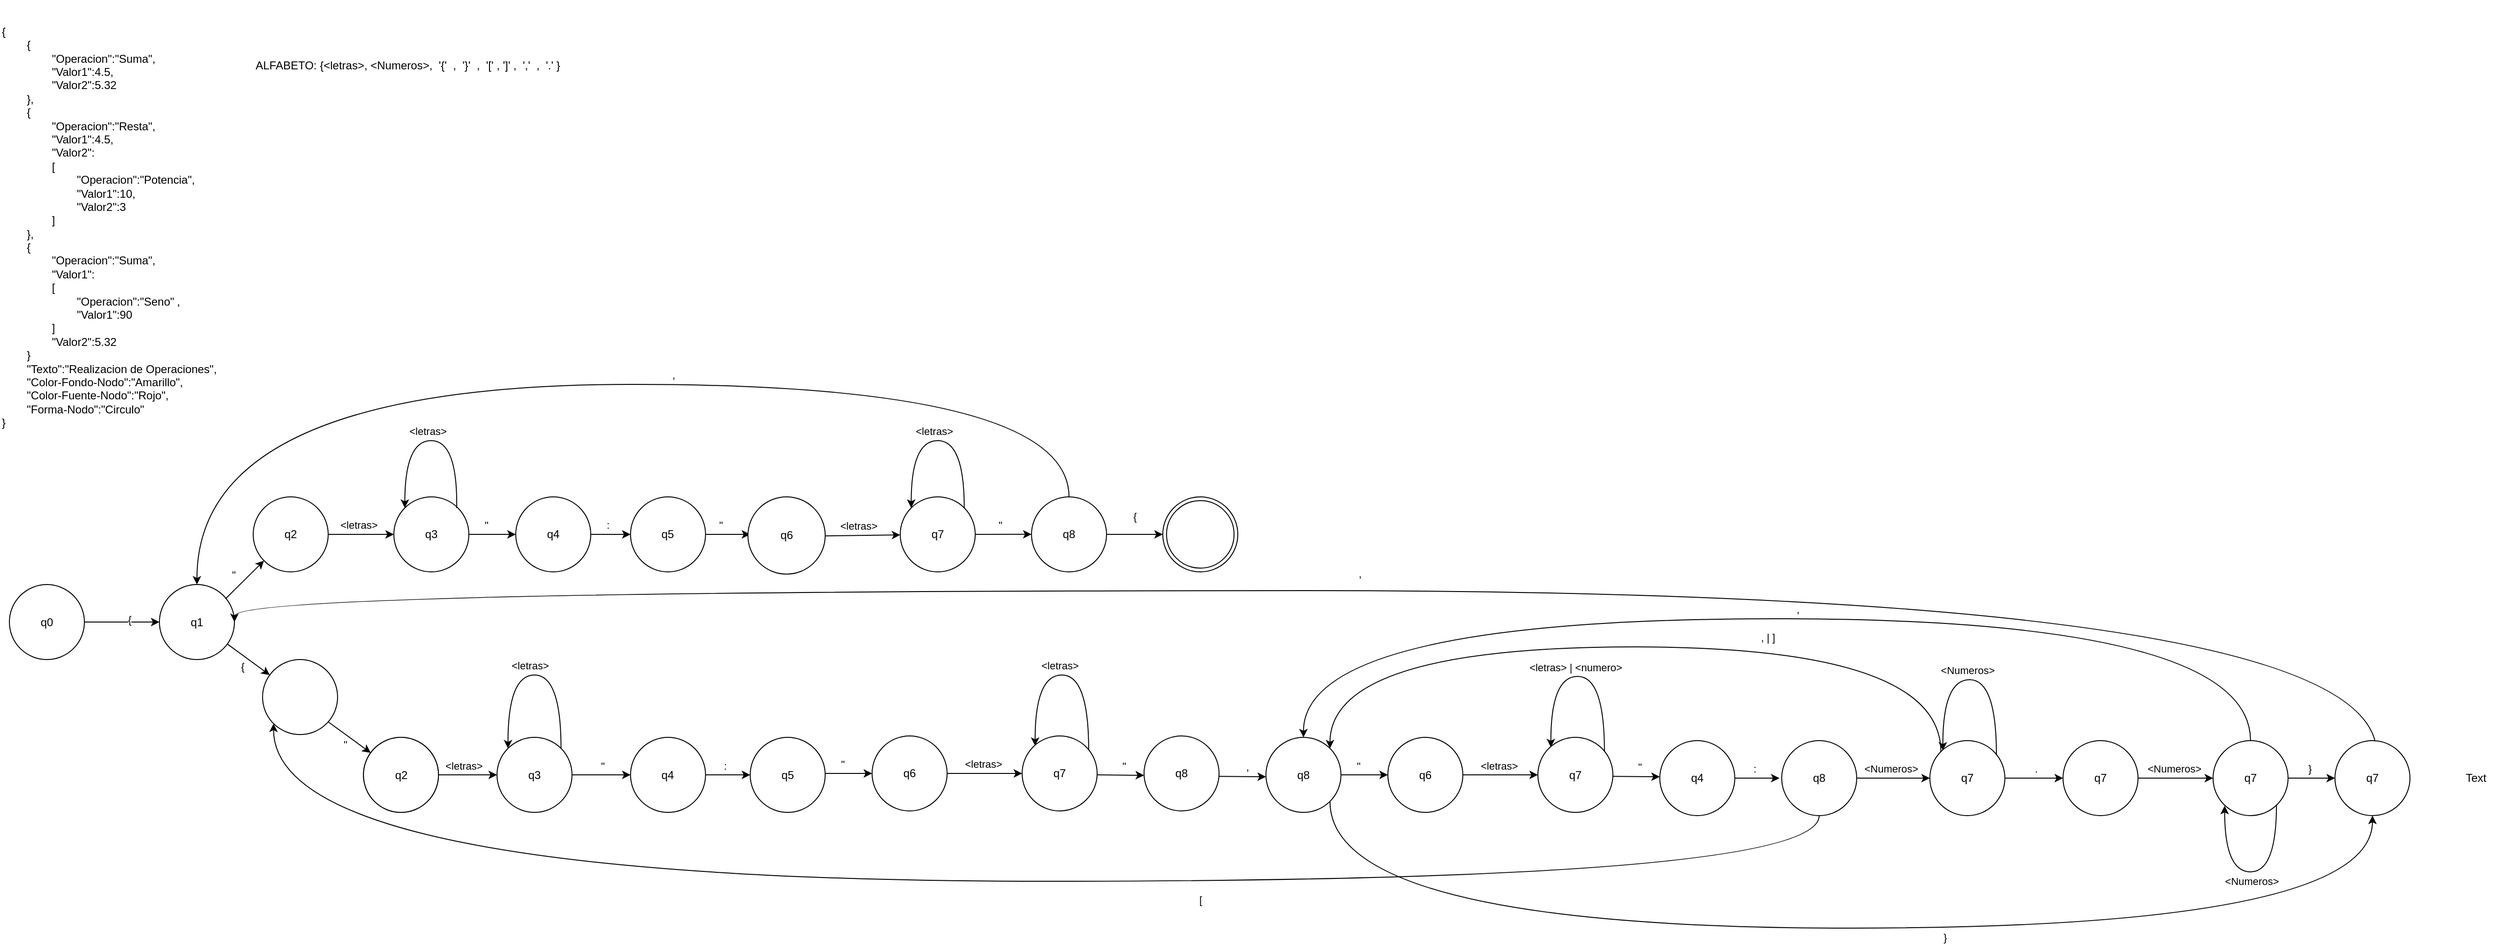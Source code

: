<mxfile version="20.8.16" type="device"><diagram name="Página-1" id="xeFmWlJCHgh3-WIHsxpO"><mxGraphModel dx="1448" dy="1743" grid="1" gridSize="10" guides="1" tooltips="1" connect="1" arrows="1" fold="1" page="1" pageScale="1" pageWidth="1169" pageHeight="827" math="0" shadow="0"><root><mxCell id="0"/><mxCell id="1" parent="0"/><mxCell id="5MaRtSb1Wr8OLi6XOgPJ-1" value="&lt;br role=&quot;presentation&quot;&gt;&lt;span dir=&quot;ltr&quot; role=&quot;presentation&quot; style=&quot;left: 36.69%; top: 42.59%; font-size: calc(var(--scale-factor)*11.52px); font-family: sans-serif;&quot;&gt;{&lt;/span&gt;&lt;br role=&quot;presentation&quot;&gt;&lt;span dir=&quot;ltr&quot; role=&quot;presentation&quot; style=&quot;left: 38.42%; top: 44.53%; font-size: calc(var(--scale-factor)*11.52px); font-family: sans-serif;&quot;&gt;&lt;span style=&quot;white-space: pre;&quot;&gt;&#9;&lt;/span&gt;{&lt;br&gt;&lt;/span&gt;&lt;span dir=&quot;ltr&quot; role=&quot;presentation&quot; style=&quot;left: 38.99%; top: 44.53%; font-size: calc(var(--scale-factor)*11.52px); font-family: sans-serif; transform: scaleX(0.819);&quot;&gt;&lt;span style=&quot;white-space: pre;&quot;&gt;&#9;&lt;/span&gt;&lt;span style=&quot;white-space: pre;&quot;&gt;&#9;&lt;/span&gt;&quot;Operacion&quot;:&quot;Suma&quot;,&lt;/span&gt;&lt;br role=&quot;presentation&quot;&gt;&lt;span dir=&quot;ltr&quot; role=&quot;presentation&quot; style=&quot;left: 38.4%; top: 46.45%; font-size: calc(var(--scale-factor)*11.52px); font-family: sans-serif; transform: scaleX(0.83);&quot;&gt;&lt;span style=&quot;white-space: pre;&quot;&gt;&#9;&lt;/span&gt;&lt;span style=&quot;white-space: pre;&quot;&gt;&#9;&lt;/span&gt;&quot;Valor1&quot;:4.5,&lt;/span&gt;&lt;br role=&quot;presentation&quot;&gt;&lt;span dir=&quot;ltr&quot; role=&quot;presentation&quot; style=&quot;left: 38.4%; top: 48.39%; font-size: calc(var(--scale-factor)*11.52px); font-family: sans-serif; transform: scaleX(0.827);&quot;&gt;&lt;span style=&quot;white-space: pre;&quot;&gt;&#9;&lt;/span&gt;&lt;span style=&quot;white-space: pre;&quot;&gt;&#9;&lt;/span&gt;&quot;Valor2&quot;:5.32&lt;br&gt;&lt;/span&gt;&lt;span dir=&quot;ltr&quot; role=&quot;presentation&quot; style=&quot;left: 48.75%; top: 48.39%; font-size: calc(var(--scale-factor)*11.52px); font-family: sans-serif; transform: scaleX(0.59);&quot;&gt;&lt;span style=&quot;white-space: pre;&quot;&gt;&#9;&lt;/span&gt;},&lt;/span&gt;&lt;br role=&quot;presentation&quot;&gt;&lt;span dir=&quot;ltr&quot; role=&quot;presentation&quot; style=&quot;left: 38.42%; top: 50.32%; font-size: calc(var(--scale-factor)*11.52px); font-family: sans-serif;&quot;&gt;&lt;span style=&quot;white-space: pre;&quot;&gt;&#9;&lt;/span&gt;{&lt;br&gt;&lt;/span&gt;&lt;span dir=&quot;ltr&quot; role=&quot;presentation&quot; style=&quot;left: 38.99%; top: 50.32%; font-size: calc(var(--scale-factor)*11.52px); font-family: sans-serif; transform: scaleX(0.824);&quot;&gt;&lt;span style=&quot;white-space: pre;&quot;&gt;&#9;&lt;/span&gt;&lt;span style=&quot;white-space: pre;&quot;&gt;&#9;&lt;/span&gt;&quot;Operacion&quot;:&quot;Resta&quot;,&lt;/span&gt;&lt;br role=&quot;presentation&quot;&gt;&lt;span dir=&quot;ltr&quot; role=&quot;presentation&quot; style=&quot;left: 38.4%; top: 52.26%; font-size: calc(var(--scale-factor)*11.52px); font-family: sans-serif; transform: scaleX(0.83);&quot;&gt;&lt;span style=&quot;white-space: pre;&quot;&gt;&#9;&lt;/span&gt;&lt;span style=&quot;white-space: pre;&quot;&gt;&#9;&lt;/span&gt;&quot;Valor1&quot;:4.5,&lt;/span&gt;&lt;br role=&quot;presentation&quot;&gt;&lt;span dir=&quot;ltr&quot; role=&quot;presentation&quot; style=&quot;left: 38.4%; top: 54.18%; font-size: calc(var(--scale-factor)*11.52px); font-family: sans-serif; transform: scaleX(0.843);&quot;&gt;&lt;span style=&quot;white-space: pre;&quot;&gt;&#9;&lt;/span&gt;&lt;span style=&quot;white-space: pre;&quot;&gt;&#9;&lt;/span&gt;&quot;Valor2&quot;:&lt;br&gt;&lt;/span&gt;&lt;span dir=&quot;ltr&quot; role=&quot;presentation&quot; style=&quot;left: 45.42%; top: 54.18%; font-size: calc(var(--scale-factor)*11.52px); font-family: sans-serif;&quot;&gt;&lt;span style=&quot;white-space: pre;&quot;&gt;&#9;&lt;/span&gt;&lt;span style=&quot;white-space: pre;&quot;&gt;&#9;&lt;/span&gt;[&lt;/span&gt;&lt;br role=&quot;presentation&quot;&gt;&lt;span dir=&quot;ltr&quot; role=&quot;presentation&quot; style=&quot;left: 40.11%; top: 56.12%; font-size: calc(var(--scale-factor)*11.52px); font-family: sans-serif; transform: scaleX(0.827);&quot;&gt;&lt;span style=&quot;white-space: pre;&quot;&gt;&#9;&lt;/span&gt;&lt;span style=&quot;white-space: pre;&quot;&gt;&#9;&lt;span style=&quot;white-space: pre;&quot;&gt;&#9;&lt;/span&gt;&lt;/span&gt;&quot;Operacion&quot;:&quot;&lt;/span&gt;&lt;span dir=&quot;ltr&quot; role=&quot;presentation&quot; style=&quot;left: 50.79%; top: 56.12%; font-size: calc(var(--scale-factor)*11.52px); font-family: sans-serif; transform: scaleX(0.826);&quot;&gt;Potencia&lt;/span&gt;&lt;span dir=&quot;ltr&quot; role=&quot;presentation&quot; style=&quot;left: 57.42%; top: 56.12%; font-size: calc(var(--scale-factor)*11.52px); font-family: sans-serif;&quot;&gt;&quot;,&lt;/span&gt;&lt;br role=&quot;presentation&quot;&gt;&lt;span dir=&quot;ltr&quot; role=&quot;presentation&quot; style=&quot;left: 40.11%; top: 58.05%; font-size: calc(var(--scale-factor)*11.52px); font-family: sans-serif; transform: scaleX(0.843);&quot;&gt;&lt;span style=&quot;white-space: pre;&quot;&gt;&#9;&lt;/span&gt;&lt;span style=&quot;white-space: pre;&quot;&gt;&#9;&lt;span style=&quot;white-space: pre;&quot;&gt;&#9;&lt;/span&gt;&lt;/span&gt;&quot;Valor1&quot;:&lt;/span&gt;&lt;span dir=&quot;ltr&quot; role=&quot;presentation&quot; style=&quot;left: 47.11%; top: 58.05%; font-size: calc(var(--scale-factor)*11.52px); font-family: sans-serif; transform: scaleX(0.8);&quot;&gt;10,&lt;/span&gt;&lt;br role=&quot;presentation&quot;&gt;&lt;span dir=&quot;ltr&quot; role=&quot;presentation&quot; style=&quot;left: 40.11%; top: 59.98%; font-size: calc(var(--scale-factor)*11.52px); font-family: sans-serif; transform: scaleX(0.836);&quot;&gt;&lt;span style=&quot;white-space: pre;&quot;&gt;&#9;&lt;/span&gt;&lt;span style=&quot;white-space: pre;&quot;&gt;&#9;&lt;span style=&quot;white-space: pre;&quot;&gt;&#9;&lt;/span&gt;&lt;/span&gt;&quot;Valor2&quot;:3&lt;/span&gt;&lt;br role=&quot;presentation&quot;&gt;&lt;span dir=&quot;ltr&quot; role=&quot;presentation&quot; style=&quot;left: 38.42%; top: 61.91%; font-size: calc(var(--scale-factor)*11.52px); font-family: sans-serif;&quot;&gt;&lt;span style=&quot;white-space: pre;&quot;&gt;&#9;&lt;/span&gt;&lt;span style=&quot;white-space: pre;&quot;&gt;&#9;&lt;/span&gt;]&lt;br&gt;&lt;/span&gt;&lt;span dir=&quot;ltr&quot; role=&quot;presentation&quot; style=&quot;left: 38.99%; top: 61.91%; font-size: calc(var(--scale-factor)*11.52px); font-family: sans-serif; transform: scaleX(0.59);&quot;&gt;&lt;span style=&quot;white-space: pre;&quot;&gt;&#9;&lt;/span&gt;},&lt;/span&gt;&lt;br role=&quot;presentation&quot;&gt;&lt;span dir=&quot;ltr&quot; role=&quot;presentation&quot; style=&quot;left: 38.5%; top: 63.85%; font-size: calc(var(--scale-factor)*11.52px); font-family: sans-serif;&quot;&gt;&lt;span style=&quot;white-space: pre;&quot;&gt;&#9;&lt;/span&gt;{&lt;br&gt;&lt;/span&gt;&lt;span dir=&quot;ltr&quot; role=&quot;presentation&quot; style=&quot;left: 39.07%; top: 63.85%; font-size: calc(var(--scale-factor)*11.52px); font-family: sans-serif;&quot;&gt;&lt;span style=&quot;white-space: pre;&quot;&gt;&#9;&lt;/span&gt;&lt;span style=&quot;white-space: pre;&quot;&gt;&#9;&lt;/span&gt;&quot;&lt;/span&gt;&lt;span dir=&quot;ltr&quot; role=&quot;presentation&quot; style=&quot;left: 39.83%; top: 63.85%; font-size: calc(var(--scale-factor)*11.52px); font-family: sans-serif; transform: scaleX(0.816);&quot;&gt;Operacion&quot;:&quot;Suma&quot;,&lt;/span&gt;&lt;br role=&quot;presentation&quot;&gt;&lt;span dir=&quot;ltr&quot; role=&quot;presentation&quot; style=&quot;left: 38.4%; top: 65.77%; font-size: calc(var(--scale-factor)*11.52px); font-family: sans-serif; transform: scaleX(0.843);&quot;&gt;&lt;span style=&quot;white-space: pre;&quot;&gt;&#9;&lt;span style=&quot;white-space: pre;&quot;&gt;&#9;&lt;/span&gt;&lt;/span&gt;&quot;Valor1&quot;:&lt;br&gt;&lt;/span&gt;&lt;span dir=&quot;ltr&quot; role=&quot;presentation&quot; style=&quot;left: 45.42%; top: 65.77%; font-size: calc(var(--scale-factor)*11.52px); font-family: sans-serif;&quot;&gt;&lt;span style=&quot;white-space: pre;&quot;&gt;&#9;&lt;/span&gt;&lt;span style=&quot;white-space: pre;&quot;&gt;&#9;&lt;/span&gt;[&lt;/span&gt;&lt;br role=&quot;presentation&quot;&gt;&lt;span dir=&quot;ltr&quot; role=&quot;presentation&quot; style=&quot;left: 40.11%; top: 67.71%; font-size: calc(var(--scale-factor)*11.52px); font-family: sans-serif; transform: scaleX(0.827);&quot;&gt;&lt;span style=&quot;white-space: pre;&quot;&gt;&#9;&lt;/span&gt;&lt;span style=&quot;white-space: pre;&quot;&gt;&#9;&lt;span style=&quot;white-space: pre;&quot;&gt;&#9;&lt;/span&gt;&lt;/span&gt;&quot;Operacion&quot;:&quot;&lt;/span&gt;&lt;span dir=&quot;ltr&quot; role=&quot;presentation&quot; style=&quot;left: 50.79%; top: 67.71%; font-size: calc(var(--scale-factor)*11.52px); font-family: sans-serif; transform: scaleX(0.805);&quot;&gt;Seno&lt;/span&gt;&lt;span dir=&quot;ltr&quot; role=&quot;presentation&quot; style=&quot;left: 54.58%; top: 67.71%; font-size: calc(var(--scale-factor)*11.52px); font-family: sans-serif;&quot;&gt;&quot;&lt;span style=&quot;white-space: pre;&quot;&gt;&#9;&lt;/span&gt;,&lt;/span&gt;&lt;br role=&quot;presentation&quot;&gt;&lt;span dir=&quot;ltr&quot; role=&quot;presentation&quot; style=&quot;left: 40.11%; top: 69.64%; font-size: calc(var(--scale-factor)*11.52px); font-family: sans-serif; transform: scaleX(0.843);&quot;&gt;&lt;span style=&quot;white-space: pre;&quot;&gt;&#9;&lt;/span&gt;&lt;span style=&quot;white-space: pre;&quot;&gt;&#9;&lt;span style=&quot;white-space: pre;&quot;&gt;&#9;&lt;/span&gt;&lt;/span&gt;&quot;Valor1&quot;:&lt;/span&gt;&lt;span dir=&quot;ltr&quot; role=&quot;presentation&quot; style=&quot;left: 47.11%; top: 69.64%; font-size: calc(var(--scale-factor)*11.52px); font-family: sans-serif; transform: scaleX(0.8);&quot;&gt;90&lt;/span&gt;&lt;br role=&quot;presentation&quot;&gt;&lt;span dir=&quot;ltr&quot; role=&quot;presentation&quot; style=&quot;left: 38.42%; top: 71.58%; font-size: calc(var(--scale-factor)*11.52px); font-family: sans-serif;&quot;&gt;&lt;span style=&quot;white-space: pre;&quot;&gt;&#9;&lt;/span&gt;&lt;span style=&quot;white-space: pre;&quot;&gt;&#9;&lt;/span&gt;]&lt;/span&gt;&lt;br role=&quot;presentation&quot;&gt;&lt;span dir=&quot;ltr&quot; role=&quot;presentation&quot; style=&quot;left: 38.4%; top: 73.5%; font-size: calc(var(--scale-factor)*11.52px); font-family: sans-serif; transform: scaleX(0.827);&quot;&gt;&lt;span style=&quot;white-space: pre;&quot;&gt;&#9;&lt;/span&gt;&lt;span style=&quot;white-space: pre;&quot;&gt;&#9;&lt;/span&gt;&quot;Valor2&quot;:5.32&lt;br&gt;&lt;/span&gt;&lt;span dir=&quot;ltr&quot; role=&quot;presentation&quot; style=&quot;left: 48.75%; top: 73.5%; font-size: calc(var(--scale-factor)*11.52px); font-family: sans-serif;&quot;&gt;&lt;span style=&quot;white-space: pre;&quot;&gt;&#9;&lt;/span&gt;}&lt;/span&gt;&lt;br role=&quot;presentation&quot;&gt;&lt;span dir=&quot;ltr&quot; role=&quot;presentation&quot; style=&quot;left: 38.4%; top: 75.44%; font-size: calc(var(--scale-factor)*11.52px); font-family: sans-serif; transform: scaleX(0.82);&quot;&gt;&lt;span style=&quot;white-space: pre;&quot;&gt;&#9;&lt;/span&gt;&quot;Texto&quot;:&quot;Realizacion de Operaciones&quot;,&lt;/span&gt;&lt;br role=&quot;presentation&quot;&gt;&lt;span dir=&quot;ltr&quot; role=&quot;presentation&quot; style=&quot;left: 38.4%; top: 77.37%; font-size: calc(var(--scale-factor)*11.52px); font-family: sans-serif; transform: scaleX(0.835);&quot;&gt;&lt;span style=&quot;white-space: pre;&quot;&gt;&#9;&lt;/span&gt;&quot;Color&lt;/span&gt;&lt;span dir=&quot;ltr&quot; role=&quot;presentation&quot; style=&quot;left: 43.24%; top: 77.37%; font-size: calc(var(--scale-factor)*11.52px); font-family: sans-serif;&quot;&gt;-&lt;/span&gt;&lt;span dir=&quot;ltr&quot; role=&quot;presentation&quot; style=&quot;left: 43.81%; top: 77.37%; font-size: calc(var(--scale-factor)*11.52px); font-family: sans-serif; transform: scaleX(0.844);&quot;&gt;Fondo&lt;/span&gt;&lt;span dir=&quot;ltr&quot; role=&quot;presentation&quot; style=&quot;left: 48.64%; top: 77.37%; font-size: calc(var(--scale-factor)*11.52px); font-family: sans-serif;&quot;&gt;-&lt;/span&gt;&lt;span dir=&quot;ltr&quot; role=&quot;presentation&quot; style=&quot;left: 49.2%; top: 77.37%; font-size: calc(var(--scale-factor)*11.52px); font-family: sans-serif; transform: scaleX(0.839);&quot;&gt;Nodo&quot;:&quot;Amarillo&quot;,&lt;/span&gt;&lt;br role=&quot;presentation&quot;&gt;&lt;span dir=&quot;ltr&quot; role=&quot;presentation&quot; style=&quot;left: 38.4%; top: 79.31%; font-size: calc(var(--scale-factor)*11.52px); font-family: sans-serif; transform: scaleX(0.835);&quot;&gt;&lt;span style=&quot;white-space: pre;&quot;&gt;&#9;&lt;/span&gt;&quot;Color&lt;/span&gt;&lt;span dir=&quot;ltr&quot; role=&quot;presentation&quot; style=&quot;left: 43.24%; top: 79.31%; font-size: calc(var(--scale-factor)*11.52px); font-family: sans-serif;&quot;&gt;-&lt;/span&gt;&lt;span dir=&quot;ltr&quot; role=&quot;presentation&quot; style=&quot;left: 43.81%; top: 79.31%; font-size: calc(var(--scale-factor)*11.52px); font-family: sans-serif; transform: scaleX(0.83);&quot;&gt;Fuente&lt;/span&gt;&lt;span dir=&quot;ltr&quot; role=&quot;presentation&quot; style=&quot;left: 49.15%; top: 79.31%; font-size: calc(var(--scale-factor)*11.52px); font-family: sans-serif;&quot;&gt;-&lt;/span&gt;&lt;span dir=&quot;ltr&quot; role=&quot;presentation&quot; style=&quot;left: 49.71%; top: 79.31%; font-size: calc(var(--scale-factor)*11.52px); font-family: sans-serif; transform: scaleX(0.851);&quot;&gt;Nodo&quot;:&quot;Rojo&quot;,&lt;/span&gt;&lt;br role=&quot;presentation&quot;&gt;&lt;span dir=&quot;ltr&quot; role=&quot;presentation&quot; style=&quot;left: 38.4%; top: 81.23%; font-size: calc(var(--scale-factor)*11.52px); font-family: sans-serif; transform: scaleX(0.84);&quot;&gt;&lt;span style=&quot;white-space: pre;&quot;&gt;&#9;&lt;/span&gt;&quot;Forma&lt;/span&gt;&lt;span dir=&quot;ltr&quot; role=&quot;presentation&quot; style=&quot;left: 44.09%; top: 81.23%; font-size: calc(var(--scale-factor)*11.52px); font-family: sans-serif;&quot;&gt;-&lt;/span&gt;&lt;span dir=&quot;ltr&quot; role=&quot;presentation&quot; style=&quot;left: 44.66%; top: 81.23%; font-size: calc(var(--scale-factor)*11.52px); font-family: sans-serif; transform: scaleX(0.836);&quot;&gt;Nodo&quot;:&quot;Circulo&quot;&lt;/span&gt;&lt;br role=&quot;presentation&quot;&gt;&lt;span dir=&quot;ltr&quot; role=&quot;presentation&quot; style=&quot;left: 36.69%; top: 85.09%; font-size: calc(var(--scale-factor)*11.52px); font-family: sans-serif;&quot;&gt;}&lt;/span&gt;" style="text;html=1;strokeColor=none;fillColor=none;align=left;verticalAlign=middle;whiteSpace=wrap;rounded=0;" vertex="1" parent="1"><mxGeometry x="10" y="-240" width="360" height="470" as="geometry"/></mxCell><mxCell id="5MaRtSb1Wr8OLi6XOgPJ-4" style="edgeStyle=orthogonalEdgeStyle;rounded=0;orthogonalLoop=1;jettySize=auto;html=1;exitX=1;exitY=0.5;exitDx=0;exitDy=0;entryX=0;entryY=0.5;entryDx=0;entryDy=0;" edge="1" parent="1" source="5MaRtSb1Wr8OLi6XOgPJ-2" target="5MaRtSb1Wr8OLi6XOgPJ-3"><mxGeometry relative="1" as="geometry"><Array as="points"><mxPoint x="100" y="423.54"/></Array></mxGeometry></mxCell><mxCell id="5MaRtSb1Wr8OLi6XOgPJ-5" value="{" style="edgeLabel;html=1;align=center;verticalAlign=middle;resizable=0;points=[];" vertex="1" connectable="0" parent="5MaRtSb1Wr8OLi6XOgPJ-4"><mxGeometry x="0.2" y="3" relative="1" as="geometry"><mxPoint as="offset"/></mxGeometry></mxCell><mxCell id="5MaRtSb1Wr8OLi6XOgPJ-2" value="q0" style="ellipse;whiteSpace=wrap;html=1;aspect=fixed;" vertex="1" parent="1"><mxGeometry x="20" y="383.54" width="80" height="80" as="geometry"/></mxCell><mxCell id="5MaRtSb1Wr8OLi6XOgPJ-7" value="" style="rounded=0;orthogonalLoop=1;jettySize=auto;html=1;" edge="1" parent="1" source="5MaRtSb1Wr8OLi6XOgPJ-3" target="5MaRtSb1Wr8OLi6XOgPJ-6"><mxGeometry relative="1" as="geometry"/></mxCell><mxCell id="5MaRtSb1Wr8OLi6XOgPJ-8" value="{&amp;nbsp;" style="edgeLabel;html=1;align=center;verticalAlign=middle;resizable=0;points=[];" vertex="1" connectable="0" parent="5MaRtSb1Wr8OLi6XOgPJ-7"><mxGeometry x="-0.166" y="-2" relative="1" as="geometry"><mxPoint y="8" as="offset"/></mxGeometry></mxCell><mxCell id="5MaRtSb1Wr8OLi6XOgPJ-3" value="q1" style="ellipse;whiteSpace=wrap;html=1;aspect=fixed;" vertex="1" parent="1"><mxGeometry x="180" y="383.54" width="80" height="80" as="geometry"/></mxCell><mxCell id="5MaRtSb1Wr8OLi6XOgPJ-6" value="" style="ellipse;whiteSpace=wrap;html=1;aspect=fixed;" vertex="1" parent="1"><mxGeometry x="290" y="463.54" width="80" height="80" as="geometry"/></mxCell><mxCell id="5MaRtSb1Wr8OLi6XOgPJ-9" value="" style="rounded=0;orthogonalLoop=1;jettySize=auto;html=1;exitX=0.881;exitY=0.19;exitDx=0;exitDy=0;exitPerimeter=0;" edge="1" parent="1" target="5MaRtSb1Wr8OLi6XOgPJ-11" source="5MaRtSb1Wr8OLi6XOgPJ-3"><mxGeometry relative="1" as="geometry"><mxPoint x="264.999" y="209.998" as="sourcePoint"/></mxGeometry></mxCell><mxCell id="5MaRtSb1Wr8OLi6XOgPJ-10" value="&quot;" style="edgeLabel;html=1;align=center;verticalAlign=middle;resizable=0;points=[];" vertex="1" connectable="0" parent="5MaRtSb1Wr8OLi6XOgPJ-9"><mxGeometry x="-0.166" y="-2" relative="1" as="geometry"><mxPoint x="-10" y="-11" as="offset"/></mxGeometry></mxCell><mxCell id="5MaRtSb1Wr8OLi6XOgPJ-15" style="edgeStyle=none;rounded=0;orthogonalLoop=1;jettySize=auto;html=1;exitX=1;exitY=0.5;exitDx=0;exitDy=0;entryX=0;entryY=0.5;entryDx=0;entryDy=0;" edge="1" parent="1" source="5MaRtSb1Wr8OLi6XOgPJ-11" target="5MaRtSb1Wr8OLi6XOgPJ-14"><mxGeometry relative="1" as="geometry"><Array as="points"><mxPoint x="390" y="330"/></Array></mxGeometry></mxCell><mxCell id="5MaRtSb1Wr8OLi6XOgPJ-16" value="&amp;lt;letras&amp;gt;&amp;nbsp;&lt;br&gt;" style="edgeLabel;html=1;align=center;verticalAlign=middle;resizable=0;points=[];" vertex="1" connectable="0" parent="5MaRtSb1Wr8OLi6XOgPJ-15"><mxGeometry x="0.274" relative="1" as="geometry"><mxPoint x="-11" y="-10" as="offset"/></mxGeometry></mxCell><mxCell id="5MaRtSb1Wr8OLi6XOgPJ-11" value="q2" style="ellipse;whiteSpace=wrap;html=1;aspect=fixed;" vertex="1" parent="1"><mxGeometry x="280" y="290" width="80" height="80" as="geometry"/></mxCell><mxCell id="5MaRtSb1Wr8OLi6XOgPJ-12" value="ALFABETO: {&amp;lt;letras&amp;gt;, &amp;lt;Numeros&amp;gt;,&amp;nbsp; '{'&amp;nbsp; ,&amp;nbsp; '}'&amp;nbsp; ,&amp;nbsp; '[' , ']' ,&amp;nbsp; ','&amp;nbsp; ,&amp;nbsp; '.' }" style="text;html=1;strokeColor=none;fillColor=none;align=center;verticalAlign=middle;whiteSpace=wrap;rounded=0;" vertex="1" parent="1"><mxGeometry x="240" y="-200" width="410" height="60" as="geometry"/></mxCell><mxCell id="5MaRtSb1Wr8OLi6XOgPJ-19" value="" style="edgeStyle=none;rounded=0;orthogonalLoop=1;jettySize=auto;html=1;" edge="1" parent="1" source="5MaRtSb1Wr8OLi6XOgPJ-14" target="5MaRtSb1Wr8OLi6XOgPJ-18"><mxGeometry relative="1" as="geometry"/></mxCell><mxCell id="5MaRtSb1Wr8OLi6XOgPJ-23" value="&quot;&amp;nbsp;" style="edgeLabel;html=1;align=center;verticalAlign=middle;resizable=0;points=[];" vertex="1" connectable="0" parent="5MaRtSb1Wr8OLi6XOgPJ-19"><mxGeometry x="-0.32" y="-1" relative="1" as="geometry"><mxPoint x="3" y="-11" as="offset"/></mxGeometry></mxCell><mxCell id="5MaRtSb1Wr8OLi6XOgPJ-14" value="q3" style="ellipse;whiteSpace=wrap;html=1;aspect=fixed;" vertex="1" parent="1"><mxGeometry x="430" y="290" width="80" height="80" as="geometry"/></mxCell><mxCell id="5MaRtSb1Wr8OLi6XOgPJ-25" value="" style="edgeStyle=orthogonalEdgeStyle;curved=1;rounded=0;orthogonalLoop=1;jettySize=auto;html=1;" edge="1" parent="1" source="5MaRtSb1Wr8OLi6XOgPJ-18" target="5MaRtSb1Wr8OLi6XOgPJ-24"><mxGeometry relative="1" as="geometry"/></mxCell><mxCell id="5MaRtSb1Wr8OLi6XOgPJ-26" value=":" style="edgeLabel;html=1;align=center;verticalAlign=middle;resizable=0;points=[];" vertex="1" connectable="0" parent="5MaRtSb1Wr8OLi6XOgPJ-25"><mxGeometry x="-0.14" y="-2" relative="1" as="geometry"><mxPoint y="-12" as="offset"/></mxGeometry></mxCell><mxCell id="5MaRtSb1Wr8OLi6XOgPJ-18" value="q4" style="ellipse;whiteSpace=wrap;html=1;aspect=fixed;" vertex="1" parent="1"><mxGeometry x="560" y="290" width="80" height="80" as="geometry"/></mxCell><mxCell id="5MaRtSb1Wr8OLi6XOgPJ-24" value="q5" style="ellipse;whiteSpace=wrap;html=1;aspect=fixed;" vertex="1" parent="1"><mxGeometry x="682.4" y="290" width="80" height="80" as="geometry"/></mxCell><mxCell id="5MaRtSb1Wr8OLi6XOgPJ-27" value="" style="edgeStyle=none;rounded=0;orthogonalLoop=1;jettySize=auto;html=1;" edge="1" parent="1"><mxGeometry relative="1" as="geometry"><mxPoint x="762.4" y="330" as="sourcePoint"/><mxPoint x="810" y="330" as="targetPoint"/></mxGeometry></mxCell><mxCell id="5MaRtSb1Wr8OLi6XOgPJ-28" value="&quot;&amp;nbsp;" style="edgeLabel;html=1;align=center;verticalAlign=middle;resizable=0;points=[];" vertex="1" connectable="0" parent="5MaRtSb1Wr8OLi6XOgPJ-27"><mxGeometry x="-0.32" y="-1" relative="1" as="geometry"><mxPoint x="1" y="-11" as="offset"/></mxGeometry></mxCell><mxCell id="5MaRtSb1Wr8OLi6XOgPJ-30" style="edgeStyle=none;rounded=0;orthogonalLoop=1;jettySize=auto;html=1;exitX=1;exitY=0.5;exitDx=0;exitDy=0;" edge="1" parent="1"><mxGeometry relative="1" as="geometry"><Array as="points"><mxPoint x="970" y="330.6"/></Array><mxPoint x="880.0" y="331.8" as="sourcePoint"/><mxPoint x="970" y="330.6" as="targetPoint"/></mxGeometry></mxCell><mxCell id="5MaRtSb1Wr8OLi6XOgPJ-31" value="&amp;lt;letras&amp;gt;&amp;nbsp;&lt;br&gt;" style="edgeLabel;html=1;align=center;verticalAlign=middle;resizable=0;points=[];" vertex="1" connectable="0" parent="5MaRtSb1Wr8OLi6XOgPJ-30"><mxGeometry x="0.274" relative="1" as="geometry"><mxPoint x="-11" y="-10" as="offset"/></mxGeometry></mxCell><mxCell id="5MaRtSb1Wr8OLi6XOgPJ-32" value="q6" style="ellipse;whiteSpace=wrap;html=1;aspect=fixed;" vertex="1" parent="1"><mxGeometry x="807.6" y="290" width="82.4" height="82.4" as="geometry"/></mxCell><mxCell id="5MaRtSb1Wr8OLi6XOgPJ-35" value="q7" style="ellipse;whiteSpace=wrap;html=1;aspect=fixed;" vertex="1" parent="1"><mxGeometry x="970" y="290" width="80" height="80" as="geometry"/></mxCell><mxCell id="5MaRtSb1Wr8OLi6XOgPJ-36" value="" style="edgeStyle=none;rounded=0;orthogonalLoop=1;jettySize=auto;html=1;" edge="1" parent="1"><mxGeometry relative="1" as="geometry"><mxPoint x="1050" y="330" as="sourcePoint"/><mxPoint x="1110" y="329.92" as="targetPoint"/></mxGeometry></mxCell><mxCell id="5MaRtSb1Wr8OLi6XOgPJ-37" value="&quot;&amp;nbsp;" style="edgeLabel;html=1;align=center;verticalAlign=middle;resizable=0;points=[];" vertex="1" connectable="0" parent="5MaRtSb1Wr8OLi6XOgPJ-36"><mxGeometry x="-0.32" y="-1" relative="1" as="geometry"><mxPoint x="7" y="-11" as="offset"/></mxGeometry></mxCell><mxCell id="5MaRtSb1Wr8OLi6XOgPJ-40" value="" style="edgeStyle=orthogonalEdgeStyle;curved=1;rounded=0;orthogonalLoop=1;jettySize=auto;html=1;fontColor=#FF0000;exitX=1;exitY=0.5;exitDx=0;exitDy=0;" edge="1" parent="1" source="5MaRtSb1Wr8OLi6XOgPJ-38"><mxGeometry relative="1" as="geometry"><mxPoint x="1110" y="330" as="sourcePoint"/><mxPoint x="1250" y="330" as="targetPoint"/></mxGeometry></mxCell><mxCell id="5MaRtSb1Wr8OLi6XOgPJ-41" value="&lt;font color=&quot;#000000&quot;&gt;}&lt;/font&gt;" style="edgeLabel;html=1;align=center;verticalAlign=middle;resizable=0;points=[];fontColor=#FF0000;" vertex="1" connectable="0" parent="5MaRtSb1Wr8OLi6XOgPJ-40"><mxGeometry x="-0.25" y="2" relative="1" as="geometry"><mxPoint x="52" y="-8" as="offset"/></mxGeometry></mxCell><mxCell id="5MaRtSb1Wr8OLi6XOgPJ-85" value="{" style="edgeLabel;html=1;align=center;verticalAlign=middle;resizable=0;points=[];fontColor=default;labelBackgroundColor=default;" vertex="1" connectable="0" parent="5MaRtSb1Wr8OLi6XOgPJ-40"><mxGeometry x="0.333" y="-2" relative="1" as="geometry"><mxPoint x="-10" y="-22" as="offset"/></mxGeometry></mxCell><mxCell id="5MaRtSb1Wr8OLi6XOgPJ-38" value="q8" style="ellipse;whiteSpace=wrap;html=1;aspect=fixed;" vertex="1" parent="1"><mxGeometry x="1110" y="290" width="80" height="80" as="geometry"/></mxCell><mxCell id="5MaRtSb1Wr8OLi6XOgPJ-42" style="edgeStyle=orthogonalEdgeStyle;curved=1;rounded=0;orthogonalLoop=1;jettySize=auto;html=1;exitX=0.5;exitY=0;exitDx=0;exitDy=0;entryX=0.5;entryY=0;entryDx=0;entryDy=0;fontColor=#000000;" edge="1" parent="1" source="5MaRtSb1Wr8OLi6XOgPJ-38" target="5MaRtSb1Wr8OLi6XOgPJ-3"><mxGeometry relative="1" as="geometry"><mxPoint x="90" y="383.54" as="targetPoint"/><Array as="points"><mxPoint x="1150" y="170"/><mxPoint x="220" y="170"/></Array></mxGeometry></mxCell><mxCell id="5MaRtSb1Wr8OLi6XOgPJ-43" value="," style="edgeLabel;html=1;align=center;verticalAlign=middle;resizable=0;points=[];fontColor=#000000;" vertex="1" connectable="0" parent="5MaRtSb1Wr8OLi6XOgPJ-42"><mxGeometry x="-0.142" y="1" relative="1" as="geometry"><mxPoint y="-11" as="offset"/></mxGeometry></mxCell><mxCell id="5MaRtSb1Wr8OLi6XOgPJ-44" value="&lt;font color=&quot;#ffffff&quot;&gt;q9&lt;/font&gt;" style="ellipse;shape=doubleEllipse;whiteSpace=wrap;html=1;aspect=fixed;fontColor=#000000;" vertex="1" parent="1"><mxGeometry x="1250" y="290" width="80" height="80" as="geometry"/></mxCell><mxCell id="5MaRtSb1Wr8OLi6XOgPJ-45" value="" style="rounded=0;orthogonalLoop=1;jettySize=auto;html=1;" edge="1" parent="1" target="5MaRtSb1Wr8OLi6XOgPJ-47"><mxGeometry relative="1" as="geometry"><mxPoint x="359.998" y="530.0" as="sourcePoint"/></mxGeometry></mxCell><mxCell id="5MaRtSb1Wr8OLi6XOgPJ-46" value="&quot;" style="edgeLabel;html=1;align=center;verticalAlign=middle;resizable=0;points=[];" vertex="1" connectable="0" parent="5MaRtSb1Wr8OLi6XOgPJ-45"><mxGeometry x="-0.166" y="-2" relative="1" as="geometry"><mxPoint y="8" as="offset"/></mxGeometry></mxCell><mxCell id="5MaRtSb1Wr8OLi6XOgPJ-47" value="" style="ellipse;whiteSpace=wrap;html=1;aspect=fixed;" vertex="1" parent="1"><mxGeometry x="397.6" y="546.54" width="80" height="80" as="geometry"/></mxCell><mxCell id="5MaRtSb1Wr8OLi6XOgPJ-48" style="edgeStyle=none;rounded=0;orthogonalLoop=1;jettySize=auto;html=1;exitX=1;exitY=0.5;exitDx=0;exitDy=0;entryX=0;entryY=0.5;entryDx=0;entryDy=0;" edge="1" parent="1" source="5MaRtSb1Wr8OLi6XOgPJ-50" target="5MaRtSb1Wr8OLi6XOgPJ-53"><mxGeometry relative="1" as="geometry"><Array as="points"><mxPoint x="507.6" y="586.54"/></Array></mxGeometry></mxCell><mxCell id="5MaRtSb1Wr8OLi6XOgPJ-49" value="&amp;lt;letras&amp;gt;&amp;nbsp;&lt;br&gt;" style="edgeLabel;html=1;align=center;verticalAlign=middle;resizable=0;points=[];" vertex="1" connectable="0" parent="5MaRtSb1Wr8OLi6XOgPJ-48"><mxGeometry x="0.274" relative="1" as="geometry"><mxPoint x="-11" y="-10" as="offset"/></mxGeometry></mxCell><mxCell id="5MaRtSb1Wr8OLi6XOgPJ-50" value="q2" style="ellipse;whiteSpace=wrap;html=1;aspect=fixed;" vertex="1" parent="1"><mxGeometry x="397.6" y="546.54" width="80" height="80" as="geometry"/></mxCell><mxCell id="5MaRtSb1Wr8OLi6XOgPJ-51" style="edgeStyle=orthogonalEdgeStyle;curved=1;rounded=0;orthogonalLoop=1;jettySize=auto;html=1;exitX=1;exitY=0;exitDx=0;exitDy=0;entryX=0;entryY=0;entryDx=0;entryDy=0;" edge="1" parent="1" source="5MaRtSb1Wr8OLi6XOgPJ-53" target="5MaRtSb1Wr8OLi6XOgPJ-53"><mxGeometry relative="1" as="geometry"><mxPoint x="577.6" y="526.54" as="targetPoint"/><Array as="points"><mxPoint x="608" y="480"/><mxPoint x="552" y="480"/></Array></mxGeometry></mxCell><mxCell id="5MaRtSb1Wr8OLi6XOgPJ-52" value="&amp;lt;letras&amp;gt;" style="edgeLabel;html=1;align=center;verticalAlign=middle;resizable=0;points=[];" vertex="1" connectable="0" parent="5MaRtSb1Wr8OLi6XOgPJ-51"><mxGeometry x="0.046" relative="1" as="geometry"><mxPoint y="-10" as="offset"/></mxGeometry></mxCell><mxCell id="5MaRtSb1Wr8OLi6XOgPJ-53" value="q3" style="ellipse;whiteSpace=wrap;html=1;aspect=fixed;" vertex="1" parent="1"><mxGeometry x="540" y="546.54" width="80" height="80" as="geometry"/></mxCell><mxCell id="5MaRtSb1Wr8OLi6XOgPJ-54" value="" style="edgeStyle=none;rounded=0;orthogonalLoop=1;jettySize=auto;html=1;" edge="1" parent="1" target="5MaRtSb1Wr8OLi6XOgPJ-58"><mxGeometry relative="1" as="geometry"><mxPoint x="620" y="586.54" as="sourcePoint"/></mxGeometry></mxCell><mxCell id="5MaRtSb1Wr8OLi6XOgPJ-55" value="&quot;&amp;nbsp;" style="edgeLabel;html=1;align=center;verticalAlign=middle;resizable=0;points=[];" vertex="1" connectable="0" parent="5MaRtSb1Wr8OLi6XOgPJ-54"><mxGeometry x="-0.32" y="-1" relative="1" as="geometry"><mxPoint x="13" y="-11" as="offset"/></mxGeometry></mxCell><mxCell id="5MaRtSb1Wr8OLi6XOgPJ-56" value="" style="edgeStyle=orthogonalEdgeStyle;curved=1;rounded=0;orthogonalLoop=1;jettySize=auto;html=1;" edge="1" parent="1" source="5MaRtSb1Wr8OLi6XOgPJ-58" target="5MaRtSb1Wr8OLi6XOgPJ-59"><mxGeometry relative="1" as="geometry"/></mxCell><mxCell id="5MaRtSb1Wr8OLi6XOgPJ-57" value=":" style="edgeLabel;html=1;align=center;verticalAlign=middle;resizable=0;points=[];" vertex="1" connectable="0" parent="5MaRtSb1Wr8OLi6XOgPJ-56"><mxGeometry x="-0.14" y="-2" relative="1" as="geometry"><mxPoint y="-12" as="offset"/></mxGeometry></mxCell><mxCell id="5MaRtSb1Wr8OLi6XOgPJ-58" value="q4" style="ellipse;whiteSpace=wrap;html=1;aspect=fixed;" vertex="1" parent="1"><mxGeometry x="682.4" y="546.54" width="80" height="80" as="geometry"/></mxCell><mxCell id="5MaRtSb1Wr8OLi6XOgPJ-59" value="q5" style="ellipse;whiteSpace=wrap;html=1;aspect=fixed;" vertex="1" parent="1"><mxGeometry x="810" y="546.54" width="80" height="80" as="geometry"/></mxCell><mxCell id="5MaRtSb1Wr8OLi6XOgPJ-60" value="" style="edgeStyle=none;rounded=0;orthogonalLoop=1;jettySize=auto;html=1;" edge="1" parent="1"><mxGeometry relative="1" as="geometry"><mxPoint x="890" y="585" as="sourcePoint"/><mxPoint x="940" y="585" as="targetPoint"/></mxGeometry></mxCell><mxCell id="5MaRtSb1Wr8OLi6XOgPJ-61" value="&quot;&amp;nbsp;" style="edgeLabel;html=1;align=center;verticalAlign=middle;resizable=0;points=[];" vertex="1" connectable="0" parent="5MaRtSb1Wr8OLi6XOgPJ-60"><mxGeometry x="-0.32" y="-1" relative="1" as="geometry"><mxPoint x="3" y="-11" as="offset"/></mxGeometry></mxCell><mxCell id="5MaRtSb1Wr8OLi6XOgPJ-62" value="q6" style="ellipse;whiteSpace=wrap;html=1;aspect=fixed;" vertex="1" parent="1"><mxGeometry x="940.0" y="545" width="80" height="80" as="geometry"/></mxCell><mxCell id="5MaRtSb1Wr8OLi6XOgPJ-63" style="edgeStyle=none;rounded=0;orthogonalLoop=1;jettySize=auto;html=1;exitX=1;exitY=0.5;exitDx=0;exitDy=0;entryX=0;entryY=0.5;entryDx=0;entryDy=0;" edge="1" parent="1" target="5MaRtSb1Wr8OLi6XOgPJ-67"><mxGeometry relative="1" as="geometry"><Array as="points"><mxPoint x="1050" y="585"/></Array><mxPoint x="1020.0" y="585" as="sourcePoint"/></mxGeometry></mxCell><mxCell id="5MaRtSb1Wr8OLi6XOgPJ-64" value="&amp;lt;letras&amp;gt;&amp;nbsp;&lt;br&gt;" style="edgeLabel;html=1;align=center;verticalAlign=middle;resizable=0;points=[];" vertex="1" connectable="0" parent="5MaRtSb1Wr8OLi6XOgPJ-63"><mxGeometry x="0.274" relative="1" as="geometry"><mxPoint x="-11" y="-10" as="offset"/></mxGeometry></mxCell><mxCell id="5MaRtSb1Wr8OLi6XOgPJ-67" value="q7" style="ellipse;whiteSpace=wrap;html=1;aspect=fixed;" vertex="1" parent="1"><mxGeometry x="1100" y="545" width="80" height="80" as="geometry"/></mxCell><mxCell id="5MaRtSb1Wr8OLi6XOgPJ-68" value="" style="edgeStyle=none;rounded=0;orthogonalLoop=1;jettySize=auto;html=1;" edge="1" parent="1"><mxGeometry relative="1" as="geometry"><mxPoint x="1180" y="586.54" as="sourcePoint"/><mxPoint x="1230" y="587" as="targetPoint"/></mxGeometry></mxCell><mxCell id="5MaRtSb1Wr8OLi6XOgPJ-69" value="&quot;&amp;nbsp;" style="edgeLabel;html=1;align=center;verticalAlign=middle;resizable=0;points=[];" vertex="1" connectable="0" parent="5MaRtSb1Wr8OLi6XOgPJ-68"><mxGeometry x="-0.32" y="-1" relative="1" as="geometry"><mxPoint x="13" y="-11" as="offset"/></mxGeometry></mxCell><mxCell id="5MaRtSb1Wr8OLi6XOgPJ-70" value="q8" style="ellipse;whiteSpace=wrap;html=1;aspect=fixed;" vertex="1" parent="1"><mxGeometry x="1230" y="545" width="80" height="80" as="geometry"/></mxCell><mxCell id="5MaRtSb1Wr8OLi6XOgPJ-73" style="edgeStyle=orthogonalEdgeStyle;curved=1;rounded=0;orthogonalLoop=1;jettySize=auto;html=1;exitX=1;exitY=0;exitDx=0;exitDy=0;entryX=0.173;entryY=0.132;entryDx=0;entryDy=0;entryPerimeter=0;" edge="1" parent="1" target="5MaRtSb1Wr8OLi6XOgPJ-67"><mxGeometry relative="1" as="geometry"><mxPoint x="1114.406" y="560.256" as="targetPoint"/><Array as="points"><mxPoint x="1171" y="480"/><mxPoint x="1114" y="480"/></Array><mxPoint x="1170.974" y="560.256" as="sourcePoint"/></mxGeometry></mxCell><mxCell id="5MaRtSb1Wr8OLi6XOgPJ-74" value="&amp;lt;letras&amp;gt;" style="edgeLabel;html=1;align=center;verticalAlign=middle;resizable=0;points=[];" vertex="1" connectable="0" parent="5MaRtSb1Wr8OLi6XOgPJ-73"><mxGeometry x="0.046" relative="1" as="geometry"><mxPoint y="-10" as="offset"/></mxGeometry></mxCell><mxCell id="5MaRtSb1Wr8OLi6XOgPJ-76" style="edgeStyle=orthogonalEdgeStyle;curved=1;rounded=0;orthogonalLoop=1;jettySize=auto;html=1;exitX=1;exitY=0;exitDx=0;exitDy=0;entryX=0;entryY=0;entryDx=0;entryDy=0;" edge="1" parent="1" source="5MaRtSb1Wr8OLi6XOgPJ-35" target="5MaRtSb1Wr8OLi6XOgPJ-35"><mxGeometry relative="1" as="geometry"><mxPoint x="981.716" y="298.246" as="targetPoint"/><Array as="points"><mxPoint x="1038" y="230"/><mxPoint x="982" y="230"/></Array><mxPoint x="1038.284" y="298.246" as="sourcePoint"/></mxGeometry></mxCell><mxCell id="5MaRtSb1Wr8OLi6XOgPJ-77" value="&amp;lt;letras&amp;gt;" style="edgeLabel;html=1;align=center;verticalAlign=middle;resizable=0;points=[];" vertex="1" connectable="0" parent="5MaRtSb1Wr8OLi6XOgPJ-76"><mxGeometry x="0.046" relative="1" as="geometry"><mxPoint y="-10" as="offset"/></mxGeometry></mxCell><mxCell id="5MaRtSb1Wr8OLi6XOgPJ-80" style="edgeStyle=orthogonalEdgeStyle;curved=1;rounded=0;orthogonalLoop=1;jettySize=auto;html=1;exitX=0.838;exitY=0.15;exitDx=0;exitDy=0;exitPerimeter=0;entryX=0;entryY=0;entryDx=0;entryDy=0;" edge="1" parent="1" source="5MaRtSb1Wr8OLi6XOgPJ-14" target="5MaRtSb1Wr8OLi6XOgPJ-14"><mxGeometry relative="1" as="geometry"><mxPoint x="442" y="300" as="targetPoint"/><Array as="points"><mxPoint x="498" y="302"/><mxPoint x="498" y="230"/><mxPoint x="442" y="230"/></Array><mxPoint x="498.284" y="308.256" as="sourcePoint"/></mxGeometry></mxCell><mxCell id="5MaRtSb1Wr8OLi6XOgPJ-81" value="&amp;lt;letras&amp;gt;" style="edgeLabel;html=1;align=center;verticalAlign=middle;resizable=0;points=[];" vertex="1" connectable="0" parent="5MaRtSb1Wr8OLi6XOgPJ-80"><mxGeometry x="0.046" relative="1" as="geometry"><mxPoint y="-10" as="offset"/></mxGeometry></mxCell><mxCell id="5MaRtSb1Wr8OLi6XOgPJ-88" value="" style="edgeStyle=none;rounded=0;orthogonalLoop=1;jettySize=auto;html=1;" edge="1" parent="1"><mxGeometry relative="1" as="geometry"><mxPoint x="1310" y="588.08" as="sourcePoint"/><mxPoint x="1360" y="588.54" as="targetPoint"/></mxGeometry></mxCell><mxCell id="5MaRtSb1Wr8OLi6XOgPJ-89" value="," style="edgeLabel;html=1;align=center;verticalAlign=middle;resizable=0;points=[];" vertex="1" connectable="0" parent="5MaRtSb1Wr8OLi6XOgPJ-88"><mxGeometry x="-0.32" y="-1" relative="1" as="geometry"><mxPoint x="13" y="-11" as="offset"/></mxGeometry></mxCell><mxCell id="5MaRtSb1Wr8OLi6XOgPJ-155" style="edgeStyle=orthogonalEdgeStyle;curved=1;rounded=0;orthogonalLoop=1;jettySize=auto;html=1;exitX=1;exitY=1;exitDx=0;exitDy=0;entryX=0.5;entryY=1;entryDx=0;entryDy=0;fontColor=default;" edge="1" parent="1" source="5MaRtSb1Wr8OLi6XOgPJ-90" target="5MaRtSb1Wr8OLi6XOgPJ-124"><mxGeometry relative="1" as="geometry"><Array as="points"><mxPoint x="1428" y="750"/><mxPoint x="2540" y="750"/></Array></mxGeometry></mxCell><mxCell id="5MaRtSb1Wr8OLi6XOgPJ-156" value="}" style="edgeLabel;html=1;align=center;verticalAlign=middle;resizable=0;points=[];fontColor=default;" vertex="1" connectable="0" parent="5MaRtSb1Wr8OLi6XOgPJ-155"><mxGeometry x="0.159" y="-1" relative="1" as="geometry"><mxPoint x="-1" y="9" as="offset"/></mxGeometry></mxCell><mxCell id="5MaRtSb1Wr8OLi6XOgPJ-90" value="q8" style="ellipse;whiteSpace=wrap;html=1;aspect=fixed;" vertex="1" parent="1"><mxGeometry x="1360" y="546.54" width="80" height="80" as="geometry"/></mxCell><mxCell id="5MaRtSb1Wr8OLi6XOgPJ-91" value="" style="edgeStyle=none;rounded=0;orthogonalLoop=1;jettySize=auto;html=1;" edge="1" parent="1"><mxGeometry relative="1" as="geometry"><mxPoint x="1440" y="586.54" as="sourcePoint"/><mxPoint x="1490" y="586.54" as="targetPoint"/></mxGeometry></mxCell><mxCell id="5MaRtSb1Wr8OLi6XOgPJ-92" value="&quot;&amp;nbsp;" style="edgeLabel;html=1;align=center;verticalAlign=middle;resizable=0;points=[];" vertex="1" connectable="0" parent="5MaRtSb1Wr8OLi6XOgPJ-91"><mxGeometry x="-0.32" y="-1" relative="1" as="geometry"><mxPoint x="3" y="-11" as="offset"/></mxGeometry></mxCell><mxCell id="5MaRtSb1Wr8OLi6XOgPJ-93" value="q6" style="ellipse;whiteSpace=wrap;html=1;aspect=fixed;" vertex="1" parent="1"><mxGeometry x="1490" y="546.54" width="80" height="80" as="geometry"/></mxCell><mxCell id="5MaRtSb1Wr8OLi6XOgPJ-94" style="edgeStyle=none;rounded=0;orthogonalLoop=1;jettySize=auto;html=1;exitX=1;exitY=0.5;exitDx=0;exitDy=0;entryX=0;entryY=0.5;entryDx=0;entryDy=0;" edge="1" parent="1" target="5MaRtSb1Wr8OLi6XOgPJ-96"><mxGeometry relative="1" as="geometry"><Array as="points"><mxPoint x="1600" y="586.54"/></Array><mxPoint x="1570" y="586.54" as="sourcePoint"/></mxGeometry></mxCell><mxCell id="5MaRtSb1Wr8OLi6XOgPJ-95" value="&amp;lt;letras&amp;gt;&amp;nbsp;&lt;br&gt;" style="edgeLabel;html=1;align=center;verticalAlign=middle;resizable=0;points=[];" vertex="1" connectable="0" parent="5MaRtSb1Wr8OLi6XOgPJ-94"><mxGeometry x="0.274" relative="1" as="geometry"><mxPoint x="-11" y="-10" as="offset"/></mxGeometry></mxCell><mxCell id="5MaRtSb1Wr8OLi6XOgPJ-96" value="q7" style="ellipse;whiteSpace=wrap;html=1;aspect=fixed;" vertex="1" parent="1"><mxGeometry x="1650" y="546.54" width="80" height="80" as="geometry"/></mxCell><mxCell id="5MaRtSb1Wr8OLi6XOgPJ-97" value="" style="edgeStyle=none;rounded=0;orthogonalLoop=1;jettySize=auto;html=1;" edge="1" parent="1"><mxGeometry relative="1" as="geometry"><mxPoint x="1730" y="588.08" as="sourcePoint"/><mxPoint x="1780" y="588.54" as="targetPoint"/></mxGeometry></mxCell><mxCell id="5MaRtSb1Wr8OLi6XOgPJ-98" value="&quot;&amp;nbsp;" style="edgeLabel;html=1;align=center;verticalAlign=middle;resizable=0;points=[];" vertex="1" connectable="0" parent="5MaRtSb1Wr8OLi6XOgPJ-97"><mxGeometry x="-0.32" y="-1" relative="1" as="geometry"><mxPoint x="13" y="-11" as="offset"/></mxGeometry></mxCell><mxCell id="5MaRtSb1Wr8OLi6XOgPJ-99" style="edgeStyle=orthogonalEdgeStyle;curved=1;rounded=0;orthogonalLoop=1;jettySize=auto;html=1;exitX=1;exitY=0;exitDx=0;exitDy=0;entryX=0.173;entryY=0.132;entryDx=0;entryDy=0;entryPerimeter=0;" edge="1" parent="1" target="5MaRtSb1Wr8OLi6XOgPJ-96"><mxGeometry relative="1" as="geometry"><mxPoint x="1664.406" y="561.796" as="targetPoint"/><Array as="points"><mxPoint x="1721" y="481.54"/><mxPoint x="1664" y="481.54"/></Array><mxPoint x="1720.974" y="561.796" as="sourcePoint"/></mxGeometry></mxCell><mxCell id="5MaRtSb1Wr8OLi6XOgPJ-100" value="&amp;lt;letras&amp;gt; | &amp;lt;numero&amp;gt;" style="edgeLabel;html=1;align=center;verticalAlign=middle;resizable=0;points=[];" vertex="1" connectable="0" parent="5MaRtSb1Wr8OLi6XOgPJ-99"><mxGeometry x="0.046" relative="1" as="geometry"><mxPoint y="-10" as="offset"/></mxGeometry></mxCell><mxCell id="5MaRtSb1Wr8OLi6XOgPJ-101" value="" style="edgeStyle=orthogonalEdgeStyle;curved=1;rounded=0;orthogonalLoop=1;jettySize=auto;html=1;" edge="1" parent="1" source="5MaRtSb1Wr8OLi6XOgPJ-103"><mxGeometry relative="1" as="geometry"><mxPoint x="1907.6" y="590" as="targetPoint"/></mxGeometry></mxCell><mxCell id="5MaRtSb1Wr8OLi6XOgPJ-102" value=":" style="edgeLabel;html=1;align=center;verticalAlign=middle;resizable=0;points=[];" vertex="1" connectable="0" parent="5MaRtSb1Wr8OLi6XOgPJ-101"><mxGeometry x="-0.14" y="-2" relative="1" as="geometry"><mxPoint y="-12" as="offset"/></mxGeometry></mxCell><mxCell id="5MaRtSb1Wr8OLi6XOgPJ-103" value="q4" style="ellipse;whiteSpace=wrap;html=1;aspect=fixed;" vertex="1" parent="1"><mxGeometry x="1780.0" y="550" width="80" height="80" as="geometry"/></mxCell><mxCell id="5MaRtSb1Wr8OLi6XOgPJ-104" style="edgeStyle=none;rounded=0;orthogonalLoop=1;jettySize=auto;html=1;exitX=1;exitY=0.5;exitDx=0;exitDy=0;entryX=0;entryY=0.5;entryDx=0;entryDy=0;" edge="1" parent="1" target="5MaRtSb1Wr8OLi6XOgPJ-106"><mxGeometry relative="1" as="geometry"><Array as="points"><mxPoint x="2018" y="590"/></Array><mxPoint x="1988" y="590" as="sourcePoint"/></mxGeometry></mxCell><mxCell id="5MaRtSb1Wr8OLi6XOgPJ-105" value="&amp;lt;Numeros&amp;gt;&amp;nbsp;" style="edgeLabel;html=1;align=center;verticalAlign=middle;resizable=0;points=[];" vertex="1" connectable="0" parent="5MaRtSb1Wr8OLi6XOgPJ-104"><mxGeometry x="0.274" relative="1" as="geometry"><mxPoint x="-11" y="-10" as="offset"/></mxGeometry></mxCell><mxCell id="5MaRtSb1Wr8OLi6XOgPJ-114" style="edgeStyle=none;rounded=0;orthogonalLoop=1;jettySize=auto;html=1;exitX=1;exitY=0.5;exitDx=0;exitDy=0;entryX=0;entryY=0.5;entryDx=0;entryDy=0;fontColor=default;" edge="1" parent="1" source="5MaRtSb1Wr8OLi6XOgPJ-106" target="5MaRtSb1Wr8OLi6XOgPJ-113"><mxGeometry relative="1" as="geometry"/></mxCell><mxCell id="5MaRtSb1Wr8OLi6XOgPJ-115" value="." style="edgeLabel;html=1;align=center;verticalAlign=middle;resizable=0;points=[];fontColor=default;" vertex="1" connectable="0" parent="5MaRtSb1Wr8OLi6XOgPJ-114"><mxGeometry x="0.244" relative="1" as="geometry"><mxPoint x="-6" y="-10" as="offset"/></mxGeometry></mxCell><mxCell id="5MaRtSb1Wr8OLi6XOgPJ-153" style="edgeStyle=orthogonalEdgeStyle;curved=1;rounded=0;orthogonalLoop=1;jettySize=auto;html=1;exitX=0;exitY=0;exitDx=0;exitDy=0;entryX=1;entryY=0;entryDx=0;entryDy=0;fontColor=default;" edge="1" parent="1" source="5MaRtSb1Wr8OLi6XOgPJ-106" target="5MaRtSb1Wr8OLi6XOgPJ-90"><mxGeometry relative="1" as="geometry"><Array as="points"><mxPoint x="2080" y="450"/><mxPoint x="1428" y="450"/></Array></mxGeometry></mxCell><mxCell id="5MaRtSb1Wr8OLi6XOgPJ-154" value=", | ]" style="edgeLabel;html=1;align=center;verticalAlign=middle;resizable=0;points=[];fontColor=default;" vertex="1" connectable="0" parent="5MaRtSb1Wr8OLi6XOgPJ-153"><mxGeometry x="-0.319" y="5" relative="1" as="geometry"><mxPoint y="-15" as="offset"/></mxGeometry></mxCell><mxCell id="5MaRtSb1Wr8OLi6XOgPJ-106" value="q7" style="ellipse;whiteSpace=wrap;html=1;aspect=fixed;" vertex="1" parent="1"><mxGeometry x="2068" y="550" width="80" height="80" as="geometry"/></mxCell><mxCell id="5MaRtSb1Wr8OLi6XOgPJ-107" style="edgeStyle=orthogonalEdgeStyle;curved=1;rounded=0;orthogonalLoop=1;jettySize=auto;html=1;exitX=1;exitY=0;exitDx=0;exitDy=0;entryX=0.173;entryY=0.132;entryDx=0;entryDy=0;entryPerimeter=0;" edge="1" parent="1" target="5MaRtSb1Wr8OLi6XOgPJ-106"><mxGeometry relative="1" as="geometry"><mxPoint x="2082.406" y="565.256" as="targetPoint"/><Array as="points"><mxPoint x="2139" y="485"/><mxPoint x="2082" y="485"/></Array><mxPoint x="2138.974" y="565.256" as="sourcePoint"/></mxGeometry></mxCell><mxCell id="5MaRtSb1Wr8OLi6XOgPJ-108" value="&amp;lt;Numeros&amp;gt;" style="edgeLabel;html=1;align=center;verticalAlign=middle;resizable=0;points=[];" vertex="1" connectable="0" parent="5MaRtSb1Wr8OLi6XOgPJ-107"><mxGeometry x="0.046" relative="1" as="geometry"><mxPoint y="-10" as="offset"/></mxGeometry></mxCell><mxCell id="5MaRtSb1Wr8OLi6XOgPJ-147" style="edgeStyle=orthogonalEdgeStyle;curved=1;rounded=0;orthogonalLoop=1;jettySize=auto;html=1;exitX=0.5;exitY=1;exitDx=0;exitDy=0;entryX=0;entryY=1;entryDx=0;entryDy=0;fontColor=default;" edge="1" parent="1" source="5MaRtSb1Wr8OLi6XOgPJ-109" target="5MaRtSb1Wr8OLi6XOgPJ-6"><mxGeometry relative="1" as="geometry"><Array as="points"><mxPoint x="1950" y="700"/><mxPoint x="302" y="700"/></Array></mxGeometry></mxCell><mxCell id="5MaRtSb1Wr8OLi6XOgPJ-148" value="[" style="edgeLabel;html=1;align=center;verticalAlign=middle;resizable=0;points=[];fontColor=default;" vertex="1" connectable="0" parent="5MaRtSb1Wr8OLi6XOgPJ-147"><mxGeometry x="-0.243" relative="1" as="geometry"><mxPoint x="-16" y="20" as="offset"/></mxGeometry></mxCell><mxCell id="5MaRtSb1Wr8OLi6XOgPJ-109" value="q8" style="ellipse;whiteSpace=wrap;html=1;aspect=fixed;" vertex="1" parent="1"><mxGeometry x="1910" y="550" width="80" height="80" as="geometry"/></mxCell><mxCell id="5MaRtSb1Wr8OLi6XOgPJ-113" value="q7" style="ellipse;whiteSpace=wrap;html=1;aspect=fixed;" vertex="1" parent="1"><mxGeometry x="2210" y="550" width="80" height="80" as="geometry"/></mxCell><mxCell id="5MaRtSb1Wr8OLi6XOgPJ-116" style="edgeStyle=none;rounded=0;orthogonalLoop=1;jettySize=auto;html=1;exitX=1;exitY=0.5;exitDx=0;exitDy=0;entryX=0;entryY=0.5;entryDx=0;entryDy=0;" edge="1" parent="1" target="5MaRtSb1Wr8OLi6XOgPJ-118"><mxGeometry relative="1" as="geometry"><Array as="points"><mxPoint x="2320" y="590"/></Array><mxPoint x="2290" y="590" as="sourcePoint"/></mxGeometry></mxCell><mxCell id="5MaRtSb1Wr8OLi6XOgPJ-117" value="&amp;lt;Numeros&amp;gt;&amp;nbsp;" style="edgeLabel;html=1;align=center;verticalAlign=middle;resizable=0;points=[];" vertex="1" connectable="0" parent="5MaRtSb1Wr8OLi6XOgPJ-116"><mxGeometry x="0.274" relative="1" as="geometry"><mxPoint x="-11" y="-10" as="offset"/></mxGeometry></mxCell><mxCell id="5MaRtSb1Wr8OLi6XOgPJ-135" style="edgeStyle=orthogonalEdgeStyle;rounded=0;orthogonalLoop=1;jettySize=auto;html=1;exitX=0.5;exitY=0;exitDx=0;exitDy=0;entryX=0.5;entryY=0;entryDx=0;entryDy=0;fontColor=default;curved=1;" edge="1" parent="1" source="5MaRtSb1Wr8OLi6XOgPJ-118" target="5MaRtSb1Wr8OLi6XOgPJ-90"><mxGeometry relative="1" as="geometry"><Array as="points"><mxPoint x="2410" y="420"/><mxPoint x="1400" y="420"/></Array></mxGeometry></mxCell><mxCell id="5MaRtSb1Wr8OLi6XOgPJ-136" value="," style="edgeLabel;html=1;align=center;verticalAlign=middle;resizable=0;points=[];fontColor=default;" vertex="1" connectable="0" parent="5MaRtSb1Wr8OLi6XOgPJ-135"><mxGeometry x="-0.031" relative="1" as="geometry"><mxPoint y="-10" as="offset"/></mxGeometry></mxCell><mxCell id="5MaRtSb1Wr8OLi6XOgPJ-118" value="q7" style="ellipse;whiteSpace=wrap;html=1;aspect=fixed;" vertex="1" parent="1"><mxGeometry x="2370" y="550" width="80" height="80" as="geometry"/></mxCell><mxCell id="5MaRtSb1Wr8OLi6XOgPJ-122" style="edgeStyle=none;rounded=0;orthogonalLoop=1;jettySize=auto;html=1;exitX=1;exitY=0.5;exitDx=0;exitDy=0;entryX=0;entryY=0.5;entryDx=0;entryDy=0;fontColor=default;" edge="1" parent="1" target="5MaRtSb1Wr8OLi6XOgPJ-124"><mxGeometry relative="1" as="geometry"><mxPoint x="2450" y="590" as="sourcePoint"/></mxGeometry></mxCell><mxCell id="5MaRtSb1Wr8OLi6XOgPJ-123" value="}" style="edgeLabel;html=1;align=center;verticalAlign=middle;resizable=0;points=[];fontColor=default;" vertex="1" connectable="0" parent="5MaRtSb1Wr8OLi6XOgPJ-122"><mxGeometry x="0.244" relative="1" as="geometry"><mxPoint x="-8" y="-10" as="offset"/></mxGeometry></mxCell><mxCell id="5MaRtSb1Wr8OLi6XOgPJ-140" style="edgeStyle=orthogonalEdgeStyle;curved=1;rounded=0;orthogonalLoop=1;jettySize=auto;html=1;exitX=0.5;exitY=0;exitDx=0;exitDy=0;fontColor=default;entryX=1;entryY=0.5;entryDx=0;entryDy=0;" edge="1" parent="1" target="5MaRtSb1Wr8OLi6XOgPJ-3"><mxGeometry relative="1" as="geometry"><mxPoint x="2544.32" y="563.02" as="sourcePoint"/><mxPoint x="240" y="390" as="targetPoint"/><Array as="points"><mxPoint x="2544" y="390"/><mxPoint x="260" y="390"/></Array></mxGeometry></mxCell><mxCell id="5MaRtSb1Wr8OLi6XOgPJ-141" value="," style="edgeLabel;html=1;align=center;verticalAlign=middle;resizable=0;points=[];fontColor=default;" vertex="1" connectable="0" parent="5MaRtSb1Wr8OLi6XOgPJ-140"><mxGeometry x="0.11" y="9" relative="1" as="geometry"><mxPoint x="125" y="-27" as="offset"/></mxGeometry></mxCell><mxCell id="5MaRtSb1Wr8OLi6XOgPJ-124" value="q7" style="ellipse;whiteSpace=wrap;html=1;aspect=fixed;" vertex="1" parent="1"><mxGeometry x="2500" y="550" width="80" height="80" as="geometry"/></mxCell><mxCell id="5MaRtSb1Wr8OLi6XOgPJ-133" style="edgeStyle=orthogonalEdgeStyle;curved=1;rounded=0;orthogonalLoop=1;jettySize=auto;html=1;exitX=1;exitY=1;exitDx=0;exitDy=0;" edge="1" parent="1"><mxGeometry relative="1" as="geometry"><mxPoint x="2382.36" y="619.513" as="targetPoint"/><Array as="points"><mxPoint x="2437.36" y="690"/><mxPoint x="2382.36" y="690"/></Array><mxPoint x="2437.644" y="618.284" as="sourcePoint"/></mxGeometry></mxCell><mxCell id="5MaRtSb1Wr8OLi6XOgPJ-134" value="&amp;lt;Numeros&amp;gt;" style="edgeLabel;html=1;align=center;verticalAlign=middle;resizable=0;points=[];" vertex="1" connectable="0" parent="5MaRtSb1Wr8OLi6XOgPJ-133"><mxGeometry x="0.046" relative="1" as="geometry"><mxPoint x="4" y="10" as="offset"/></mxGeometry></mxCell><mxCell id="5MaRtSb1Wr8OLi6XOgPJ-157" value="Text" style="text;html=1;align=center;verticalAlign=middle;resizable=0;points=[];autosize=1;strokeColor=none;fillColor=none;fontColor=default;" vertex="1" parent="1"><mxGeometry x="2625" y="575" width="50" height="30" as="geometry"/></mxCell></root></mxGraphModel></diagram></mxfile>